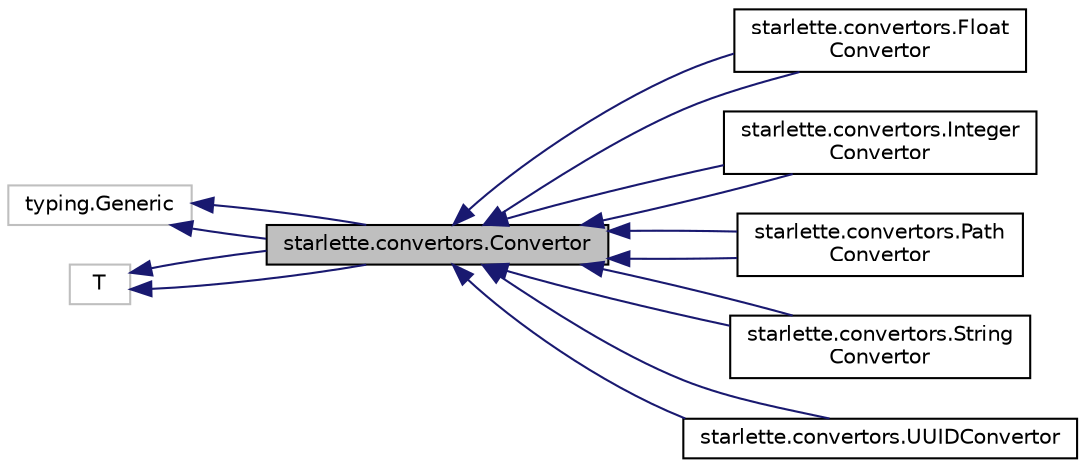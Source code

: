 digraph "starlette.convertors.Convertor"
{
 // LATEX_PDF_SIZE
  edge [fontname="Helvetica",fontsize="10",labelfontname="Helvetica",labelfontsize="10"];
  node [fontname="Helvetica",fontsize="10",shape=record];
  rankdir="LR";
  Node1 [label="starlette.convertors.Convertor",height=0.2,width=0.4,color="black", fillcolor="grey75", style="filled", fontcolor="black",tooltip=" "];
  Node2 -> Node1 [dir="back",color="midnightblue",fontsize="10",style="solid",fontname="Helvetica"];
  Node2 [label="typing.Generic",height=0.2,width=0.4,color="grey75", fillcolor="white", style="filled",tooltip=" "];
  Node3 -> Node1 [dir="back",color="midnightblue",fontsize="10",style="solid",fontname="Helvetica"];
  Node3 [label="T",height=0.2,width=0.4,color="grey75", fillcolor="white", style="filled",tooltip=" "];
  Node2 -> Node1 [dir="back",color="midnightblue",fontsize="10",style="solid",fontname="Helvetica"];
  Node3 -> Node1 [dir="back",color="midnightblue",fontsize="10",style="solid",fontname="Helvetica"];
  Node1 -> Node4 [dir="back",color="midnightblue",fontsize="10",style="solid",fontname="Helvetica"];
  Node4 [label="starlette.convertors.Float\lConvertor",height=0.2,width=0.4,color="black", fillcolor="white", style="filled",URL="$classstarlette_1_1convertors_1_1FloatConvertor.html",tooltip=" "];
  Node1 -> Node4 [dir="back",color="midnightblue",fontsize="10",style="solid",fontname="Helvetica"];
  Node1 -> Node5 [dir="back",color="midnightblue",fontsize="10",style="solid",fontname="Helvetica"];
  Node5 [label="starlette.convertors.Integer\lConvertor",height=0.2,width=0.4,color="black", fillcolor="white", style="filled",URL="$classstarlette_1_1convertors_1_1IntegerConvertor.html",tooltip=" "];
  Node1 -> Node5 [dir="back",color="midnightblue",fontsize="10",style="solid",fontname="Helvetica"];
  Node1 -> Node6 [dir="back",color="midnightblue",fontsize="10",style="solid",fontname="Helvetica"];
  Node6 [label="starlette.convertors.Path\lConvertor",height=0.2,width=0.4,color="black", fillcolor="white", style="filled",URL="$classstarlette_1_1convertors_1_1PathConvertor.html",tooltip=" "];
  Node1 -> Node6 [dir="back",color="midnightblue",fontsize="10",style="solid",fontname="Helvetica"];
  Node1 -> Node7 [dir="back",color="midnightblue",fontsize="10",style="solid",fontname="Helvetica"];
  Node7 [label="starlette.convertors.String\lConvertor",height=0.2,width=0.4,color="black", fillcolor="white", style="filled",URL="$classstarlette_1_1convertors_1_1StringConvertor.html",tooltip=" "];
  Node1 -> Node7 [dir="back",color="midnightblue",fontsize="10",style="solid",fontname="Helvetica"];
  Node1 -> Node8 [dir="back",color="midnightblue",fontsize="10",style="solid",fontname="Helvetica"];
  Node8 [label="starlette.convertors.UUIDConvertor",height=0.2,width=0.4,color="black", fillcolor="white", style="filled",URL="$classstarlette_1_1convertors_1_1UUIDConvertor.html",tooltip=" "];
  Node1 -> Node8 [dir="back",color="midnightblue",fontsize="10",style="solid",fontname="Helvetica"];
}
